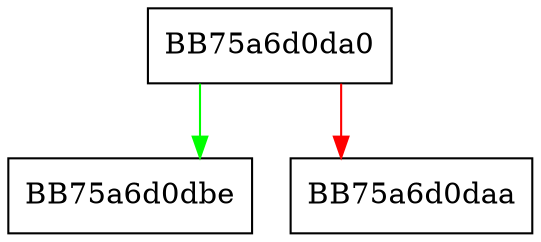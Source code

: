 digraph SetLocVar {
  node [shape="box"];
  graph [splines=ortho];
  BB75a6d0da0 -> BB75a6d0dbe [color="green"];
  BB75a6d0da0 -> BB75a6d0daa [color="red"];
}